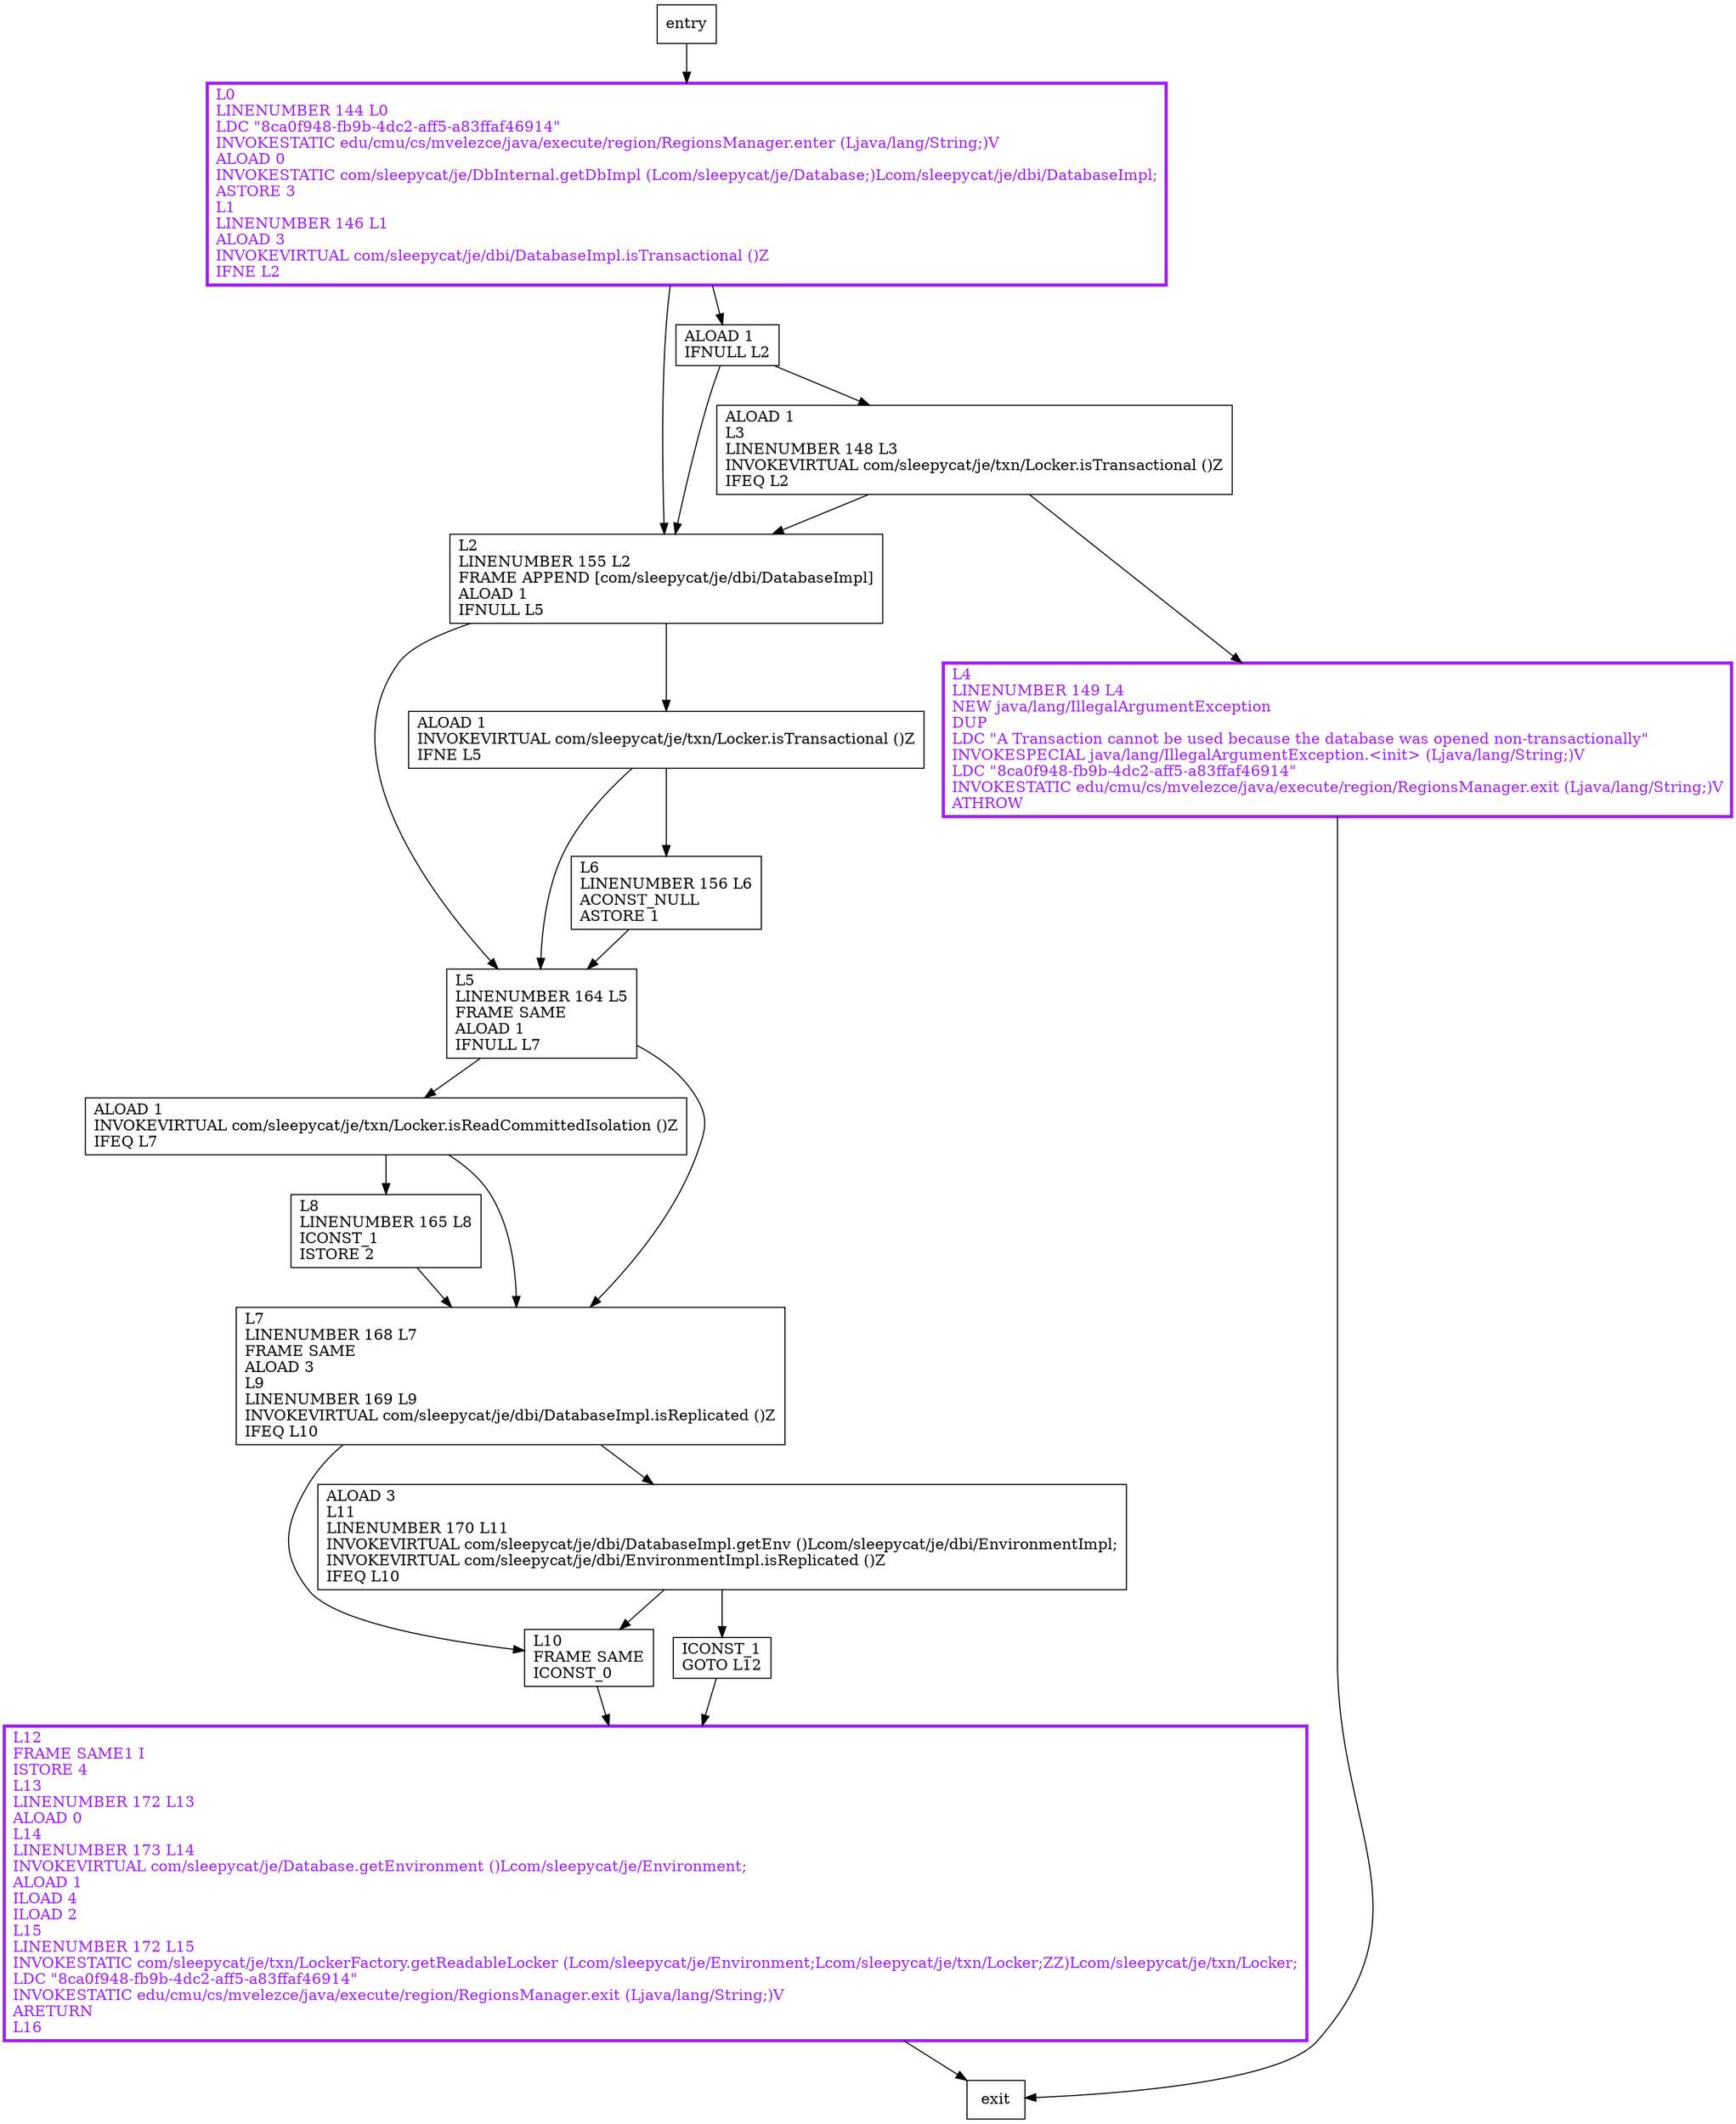 digraph getReadableLocker {
node [shape=record];
71419626 [label="L8\lLINENUMBER 165 L8\lICONST_1\lISTORE 2\l"];
1294541698 [label="L10\lFRAME SAME\lICONST_0\l"];
309687411 [label="ALOAD 1\lL3\lLINENUMBER 148 L3\lINVOKEVIRTUAL com/sleepycat/je/txn/Locker.isTransactional ()Z\lIFEQ L2\l"];
1771388511 [label="ALOAD 3\lL11\lLINENUMBER 170 L11\lINVOKEVIRTUAL com/sleepycat/je/dbi/DatabaseImpl.getEnv ()Lcom/sleepycat/je/dbi/EnvironmentImpl;\lINVOKEVIRTUAL com/sleepycat/je/dbi/EnvironmentImpl.isReplicated ()Z\lIFEQ L10\l"];
2117157744 [label="L5\lLINENUMBER 164 L5\lFRAME SAME\lALOAD 1\lIFNULL L7\l"];
1041470612 [label="L0\lLINENUMBER 144 L0\lLDC \"8ca0f948-fb9b-4dc2-aff5-a83ffaf46914\"\lINVOKESTATIC edu/cmu/cs/mvelezce/java/execute/region/RegionsManager.enter (Ljava/lang/String;)V\lALOAD 0\lINVOKESTATIC com/sleepycat/je/DbInternal.getDbImpl (Lcom/sleepycat/je/Database;)Lcom/sleepycat/je/dbi/DatabaseImpl;\lASTORE 3\lL1\lLINENUMBER 146 L1\lALOAD 3\lINVOKEVIRTUAL com/sleepycat/je/dbi/DatabaseImpl.isTransactional ()Z\lIFNE L2\l"];
1088540638 [label="L2\lLINENUMBER 155 L2\lFRAME APPEND [com/sleepycat/je/dbi/DatabaseImpl]\lALOAD 1\lIFNULL L5\l"];
2012205126 [label="ALOAD 1\lINVOKEVIRTUAL com/sleepycat/je/txn/Locker.isTransactional ()Z\lIFNE L5\l"];
811656605 [label="L4\lLINENUMBER 149 L4\lNEW java/lang/IllegalArgumentException\lDUP\lLDC \"A Transaction cannot be used because the database was opened non-transactionally\"\lINVOKESPECIAL java/lang/IllegalArgumentException.\<init\> (Ljava/lang/String;)V\lLDC \"8ca0f948-fb9b-4dc2-aff5-a83ffaf46914\"\lINVOKESTATIC edu/cmu/cs/mvelezce/java/execute/region/RegionsManager.exit (Ljava/lang/String;)V\lATHROW\l"];
1308681252 [label="L6\lLINENUMBER 156 L6\lACONST_NULL\lASTORE 1\l"];
2102297387 [label="ALOAD 1\lIFNULL L2\l"];
1321229199 [label="ICONST_1\lGOTO L12\l"];
2038148212 [label="ALOAD 1\lINVOKEVIRTUAL com/sleepycat/je/txn/Locker.isReadCommittedIsolation ()Z\lIFEQ L7\l"];
220547816 [label="L7\lLINENUMBER 168 L7\lFRAME SAME\lALOAD 3\lL9\lLINENUMBER 169 L9\lINVOKEVIRTUAL com/sleepycat/je/dbi/DatabaseImpl.isReplicated ()Z\lIFEQ L10\l"];
1153212971 [label="L12\lFRAME SAME1 I\lISTORE 4\lL13\lLINENUMBER 172 L13\lALOAD 0\lL14\lLINENUMBER 173 L14\lINVOKEVIRTUAL com/sleepycat/je/Database.getEnvironment ()Lcom/sleepycat/je/Environment;\lALOAD 1\lILOAD 4\lILOAD 2\lL15\lLINENUMBER 172 L15\lINVOKESTATIC com/sleepycat/je/txn/LockerFactory.getReadableLocker (Lcom/sleepycat/je/Environment;Lcom/sleepycat/je/txn/Locker;ZZ)Lcom/sleepycat/je/txn/Locker;\lLDC \"8ca0f948-fb9b-4dc2-aff5-a83ffaf46914\"\lINVOKESTATIC edu/cmu/cs/mvelezce/java/execute/region/RegionsManager.exit (Ljava/lang/String;)V\lARETURN\lL16\l"];
entry;
exit;
71419626 -> 220547816
1294541698 -> 1153212971
309687411 -> 811656605
309687411 -> 1088540638
1771388511 -> 1321229199
1771388511 -> 1294541698
2117157744 -> 2038148212
2117157744 -> 220547816
1041470612 -> 2102297387
1041470612 -> 1088540638
1088540638 -> 2012205126
1088540638 -> 2117157744
2012205126 -> 1308681252
2012205126 -> 2117157744
entry -> 1041470612
811656605 -> exit
1308681252 -> 2117157744
2102297387 -> 309687411
2102297387 -> 1088540638
1321229199 -> 1153212971
2038148212 -> 71419626
2038148212 -> 220547816
220547816 -> 1294541698
220547816 -> 1771388511
1153212971 -> exit
811656605[fontcolor="purple", penwidth=3, color="purple"];
1041470612[fontcolor="purple", penwidth=3, color="purple"];
1153212971[fontcolor="purple", penwidth=3, color="purple"];
}
